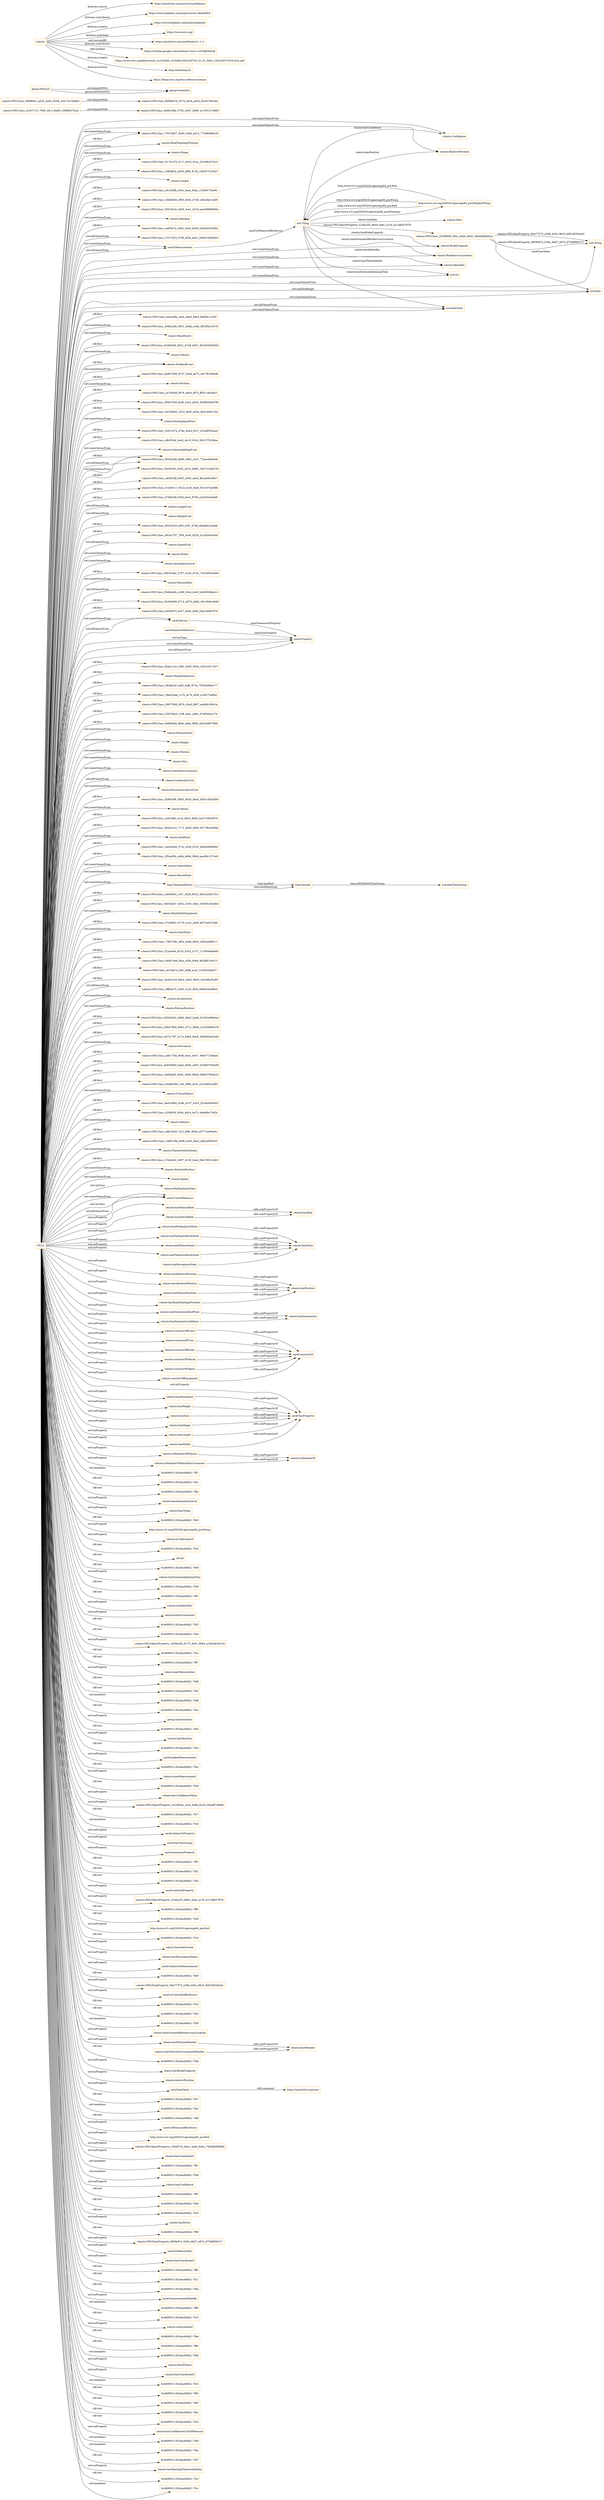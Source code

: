 digraph ar2dtool_diagram { 
rankdir=LR;
size="1501"
node [shape = rectangle, color="orange"]; "s4auto:Confidence" "s4auto:OWLClass_7507dd57_9c90_44e6_a415_770e8066fcc9" "s4auto:RoadTopologyPosition" "s4auto:Shape" "s4auto:OWLClass_917b1f76_f117_4910_91ac_2519f8c07dc3" "s4auto:OWLClass_be6b198e_5792_4367_8dd0_e1193127a9d0" "s4auto:OWLClass_15fb483a_e638_4f66_813b_1d6257210b27" "s4auto:Length" "s4auto:OWLClass_a61c93fb_45ce_4eae_94ac_15200c75ee91" "s4auto:OWLClass_3bfa8d5b_36f3_465e_b7e0_cbbcdbb14af9" "s4auto:OWLClass_35018e3e_3a05_4ce1_b21d_aecb99889b6a" "s4auto:Heading" "s4auto:OWLClass_ca6f3e72_e492_4e42_bb50_b3befd5200b2" "s4auto:OWLClass_7227c333_67f8_4f2d_a0e1_208d15683bb5" "saref:Measurement" "s4auto:OWLClass_b2aecf6a_cbcb_46a6_89e3_ffaf56c1c350" "s4auto:OWLClass_836b22f0_3931_44dd_a18b_4f52f5d10379" "s4auto:RoadEntity" "s4auto:OWLClass_81fdb39d_0931_47a8_b051_9516044569d5" "s4auto:Vehicle" "s4auto:NotifiedEvent" "s4auto:OWLClass_8b969e76_5374_4dc6_a45d_f32e5769cafa" "s4auto:OWLClass_bb857606_8737_45ad_ae73_c8c7f91884d8" "s4auto:Position" "s4auto:OWLClass_ce70b5bf_f678_4d04_8f7e_ff5b116b49a3" "s4auto:OWLClass_495b7639_fa49_44c2_a634_3838926ad786" "s4auto:OWLClass_04329a05_2232_4bf5_b0a8_ded14fee7c24" "s4auto:ParkingSpotPoint" "s4auto:OWLClass_32021b7a_e7be_4a44_9c27_d1ea8f53eaa4" "s4auto:OWLClass_efb5f3dd_4e42_4e19_91b3_f451575038ea" "s4auto:VulnerableRoadUser" "http://www.w3.org/2003/01/geo/wgs84_pos#SpatialThing" "s4auto:OWLClass_0f32b2d8_db89_4881_ace7_72cace8ba5de" "time:Instant" "s4auto:OWLClass_50c8f1b0_b382_4232_b895_16b7210ad7d3" "s4auto:OWLClass_ab8202ff_e405_4365_abc8_8fc24e9c38b7" "s4auto:OWLClass_51b26c11_9322_4c2b_8eaf_551547ee4dfb" "s4auto:OWLClass_b7b8e4f0_00ef_4ec3_8706_a3a35e4aebd0" "s4auto:LengthUnit" "s4auto:HeightUnit" "s4auto:OWLClass_8f320229_ef05_43f1_9766_80adb01eada6" "s4auto:OWLClass_942e2767_7f64_4ce0_822b_2cc26c6a540d" "s4auto:SpeedUnit" "s4auto:Width" "s4auto:RelativePosition" "s4auto:AutomationLevel" "s4auto:OWLClass_59b3b3ba_5757_41b5_8741_7e226853e49e" "s4auto:PlatoonRole" "s4auto:OWLClass_30dd4a6b_a368_45c4_bcb0_b2d8300ba2c1" "s4auto:OWLClass_92454d09_d714_4870_a8d4_c8c16bbc49d8" "s4auto:OWLClass_f4d3087f_4c57_4b40_bbf0_59a10d4f1876" "saref:Device" "s4auto:OWLClass_62ab1c22_189c_4445_85ee_1ef1e2d17b57" "s4auto:RoadSideSensor" "s4auto:OWLClass_083fab3f_ca95_4af8_873e_7563bd6bec77" "s4auto:OWLClass_094f68a1_a622_4a62_9298_43b74210b8a4" "s4auto:BrakeCapacity" "s4auto:OWLClass_28e02d4d_1c7b_4c7b_af28_cc59c73a9fa1" "s4auto:OWLClass_268735bf_d97b_43a0_80f7_ead69c3861fa" "saref:FeatureOfInterest" "s4auto:OWLClass_55978b20_33ff_44a1_a09c_974f509cc274" "s4auto:OWLClass_8ef04dbb_f94e_4dae_8bf0_cb63cd807909" "s4auto:PlatoonState" "s4auto:OWLClass_2cc57115_7965_4f13_9ad6_139fbf337b2e" "s4auto:Height" "s4auto:Platoon" "s4auto:Size" "s4auto:Role" "s4auto:VehicleEnvironment" "saref:Property" "s4auto:CardinalityUnit" "s4auto:ElectronicControlUnit" "s4auto:OWLClass_d2f64388_08b5_4626_8be5_bf2614562bb8" "s4auto:Route" "s4auto:OWLClass_a2818dfc_41cf_4923_9680_ba37180e5970" "s4auto:OWLClass_2945d1e2_7172_4b82_869f_0b779bc9496b" "s4auto:EndPoint" "s4auto:OWLClass_1ab43a6d_571a_434f_9152_bdeb0fb96694" "s4auto:OWLClass_3f5ca29b_a4bb_4d64_89b4_aac68c137c49" "s4auto:VehicleRole" "s4auto:RoutePoint" "time:TemporalEntity" "s4auto:OWLClass_ca926664_1ef7_4528_8022_66d1d26b701e" "s4auto:OWLClass_04b546d7_4632_4354_b9a1_00058c30a662" "s4auto:RoadSideEquipment" "s4auto:OWLClass_07a59fd1_8778_41b1_a40f_497242d7cfab" "s4auto:StartPoint" "s4auto:OWLClass_7f65788c_8f5a_4c8b_89c8_1f924c8ef511" "s4auto:OWLClass_f12ac0e6_d518_41b2_a737_112009debde8" "s4auto:OWLClass_94907a46_9fca_42fb_9c66_8626fb7ee513" "s4auto:OWLClass_eb1fda7a_fc6c_4dfb_ac2f_1ce59234bc97" "s4auto:OWLClass_8cd541c9_9bb2_49a5_9820_43c0dbcf5a60" "s4auto:OWLClass_9ffbba79_32b5_41e3_9f34_6d82b4c49fe0" "geosp:Geometry" "s4auto:Acceleration" "s4auto:PlatoonPosition" "s4auto:OWLClass_8d26a591_bd0b_48a3_ba4b_61932a89dcbd" "s4auto:OWLClass_26b47864_9eb3_4711_89a6_c23244800e78" "s4auto:OWLClass_be7c1797_e17e_4904_8dc6_3b99926e33dd" "s4auto:Movement" "s4auto:RendezvousLocation" "s4auto:OWLClass_a58175fa_904f_4ee1_9c97_39b077249abf" "s4auto:OWLClass_4e93090d_5aeb_4946_a593_25268703bb08" "s4auto:Identifier" "geosp:Feature" "s4auto:OWLClass_3ef5abd6_4002_4095_96dd_008e5780e633" "s4auto:OWLClass_92dab589_1afc_4f99_a53c_031ddf5a1d85" "s4auto:CriticalObject" "s4auto:OWLClass_9ad3360e_429a_4107_a353_2f10a459de05" "s4auto:OWLClass_c25f950f_505d_4814_be70_0de84bc70d3c" "s4auto:Address" "s4auto:OWLClass_e6b10e5f_1fc3_49fe_995b_d2771ae66e91" "s4auto:OWLClass_34f8159d_60f8_42d5_9ee3_ef6ca0f3823f" "s4auto:OWLClass_553f9409_f262_4ed9_a940_180eb68bbb2a" "s4auto:PlatoonVehicleState" "s4auto:OWLClass_c74dee04_0497_4156_bcad_06a79021d4b3" "s4auto:AbsolutePosition" "s4auto:Speed" "s4auto:ParkingSpotState" "saref:UnitOfMeasure" ; /*classes style*/
	"s4auto:hasPlatoonRole" -> "s4auto:hasRole" [ label = "rdfs:subPropertyOf" ];
	"s4auto:hasParkingSpotState" -> "s4auto:hasState" [ label = "rdfs:subPropertyOf" ];
	"s4auto:hasPlatoonPosition" -> "s4auto:hasPosition" [ label = "rdfs:subPropertyOf" ];
	"s4auto:hasDestinationEndPoint" -> "s4auto:hasDestination" [ label = "rdfs:subPropertyOf" ];
	"s4auto:consistsOfEvent" -> "saref:consistsOf" [ label = "rdfs:subPropertyOf" ];
	"s4auto:hasSize" -> "saref:hasProperty" [ label = "rdfs:subPropertyOf" ];
	"geosp:Feature" -> "geosp:Geometry" [ label = "owl:disjointWith" ];
	"s4auto:OWLClass_2cc57115_7965_4f13_9ad6_139fbf337b2e" -> "s4auto:OWLClass_be6b198e_5792_4367_8dd0_e1193127a9d0" [ label = "owl:disjointWith" ];
	"s4auto:" -> "https://saref.etsi.org/sources/saref4auto/" [ label = "dcterms:source" ];
	"s4auto:" -> "https://www.linkedin.com/in/pol-torres-46a83863/" [ label = "dcterms:contributor" ];
	"s4auto:" -> "https://www.linkedin.com/in/lauradaniele" [ label = "dcterms:creator" ];
	"s4auto:" -> "https://www.etsi.org/" [ label = "dcterms:publisher" ];
	"s4auto:" -> "https://saref.etsi.org/saref4auto/v1.1.1/" [ label = "owl:versionIRI" ];
	"s4auto:" -> "https://scholar.google.com/citations?user=coCDIj8AAAAJ" [ label = "dcterms:contributor" ];
	"s4auto:" -> "https://www.etsi.org/deliver/etsi_ts/103400_103499/10341007/01.01.01_60/ts_10341007v010101p.pdf" [ label = "rdfs:seeAlso" ];
	"s4auto:" -> "http://netellany.fr/" [ label = "dcterms:creator" ];
	"s4auto:" -> "https://forge.etsi.org/etsi-software-license" [ label = "dcterms:license" ];
	"s4auto:consistsOfUser" -> "saref:consistsOf" [ label = "rdfs:subPropertyOf" ];
	"s4auto:hasRoadTopologyPosition" -> "s4auto:hasPosition" [ label = "rdfs:subPropertyOf" ];
	"s4auto:hasShape" -> "saref:hasProperty" [ label = "rdfs:subPropertyOf" ];
	"s4auto:hasLength" -> "saref:hasProperty" [ label = "rdfs:subPropertyOf" ];
	"s4auto:hasParkingVehicleState" -> "s4auto:hasState" [ label = "rdfs:subPropertyOf" ];
	"s4auto:hasPlatoonState" -> "s4auto:hasState" [ label = "rdfs:subPropertyOf" ];
	"s4auto:isMemberOfPlatoon" -> "s4auto:isMemberOf" [ label = "rdfs:subPropertyOf" ];
	"s4auto:hasWidth" -> "saref:hasProperty" [ label = "rdfs:subPropertyOf" ];
	"s4auto:consistsOfEntity" -> "saref:consistsOf" [ label = "rdfs:subPropertyOf" ];
	"s4auto:hasPlatoonVehicleState" -> "s4auto:hasState" [ label = "rdfs:subPropertyOf" ];
	"s4auto:hasDestinationAddress" -> "s4auto:hasDestination" [ label = "rdfs:subPropertyOf" ];
	"NULL" -> "6c469955:18244a408d2:-7ff1" [ label = "owl:members" ];
	"NULL" -> "6c469955:18244a408d2:-7fe1" [ label = "rdf:rest" ];
	"NULL" -> "6c469955:18244a408d2:-7ffa" [ label = "rdf:rest" ];
	"NULL" -> "s4auto:hasAutomationLevel" [ label = "owl:onProperty" ];
	"NULL" -> "s4auto:OWLClass_942e2767_7f64_4ce0_822b_2cc26c6a540d" [ label = "rdf:first" ];
	"NULL" -> "s4auto:hasOrigin" [ label = "owl:onProperty" ];
	"NULL" -> "s4auto:NotifiedEvent" [ label = "owl:someValuesFrom" ];
	"NULL" -> "s4auto:hasPlatoonState" [ label = "owl:onProperty" ];
	"NULL" -> "s4auto:HeightUnit" [ label = "owl:allValuesFrom" ];
	"NULL" -> "s4auto:OWLClass_8cd541c9_9bb2_49a5_9820_43c0dbcf5a60" [ label = "rdf:first" ];
	"NULL" -> "s4auto:Address" [ label = "owl:someValuesFrom" ];
	"NULL" -> "6c469955:18244a408d2:-7fe5" [ label = "rdf:rest" ];
	"NULL" -> "http://www.w3.org/2003/01/geo/wgs84_pos#long" [ label = "owl:onProperty" ];
	"NULL" -> "s4auto:isCollectionOf" [ label = "owl:onProperty" ];
	"NULL" -> "6c469955:18244a408d2:-7fc4" [ label = "rdf:rest" ];
	"NULL" -> "s4auto:Shape" [ label = "owl:someValuesFrom" ];
	"NULL" -> "rdf:nil" [ label = "rdf:rest" ];
	"NULL" -> "s4auto:NotifiedEvent" [ label = "rdf:first" ];
	"NULL" -> "s4auto:PlatoonPosition" [ label = "owl:someValuesFrom" ];
	"NULL" -> "6c469955:18244a408d2:-7fe9" [ label = "rdf:rest" ];
	"NULL" -> "s4auto:hasEstimatedJoiningTime" [ label = "owl:onProperty" ];
	"NULL" -> "s4auto:OWLClass_62ab1c22_189c_4445_85ee_1ef1e2d17b57" [ label = "rdf:first" ];
	"NULL" -> "s4auto:OWLClass_c74dee04_0497_4156_bcad_06a79021d4b3" [ label = "rdf:first" ];
	"NULL" -> "s4auto:OWLClass_07a59fd1_8778_41b1_a40f_497242d7cfab" [ label = "rdf:first" ];
	"NULL" -> "6c469955:18244a408d2:-7fc8" [ label = "rdf:rest" ];
	"NULL" -> "6c469955:18244a408d2:-7ff3" [ label = "rdf:rest" ];
	"NULL" -> "s4auto:hasIdentifier" [ label = "owl:onProperty" ];
	"NULL" -> "s4auto:hasEnvironment" [ label = "owl:onProperty" ];
	"NULL" -> "6c469955:18244a408d2:-7fd2" [ label = "rdf:rest" ];
	"NULL" -> "6c469955:18244a408d2:-7feb" [ label = "rdf:rest" ];
	"NULL" -> "s4auto:OWLClass_8f320229_ef05_43f1_9766_80adb01eada6" [ label = "rdf:first" ];
	"NULL" -> "s4auto:Heading" [ label = "owl:someValuesFrom" ];
	"NULL" -> "s4auto:OWLObjectProperty_1828ea5b_6175_4e01_88e4_a1b9cab3b318" [ label = "owl:onProperty" ];
	"NULL" -> "6c469955:18244a408d2:-7fca" [ label = "rdf:rest" ];
	"NULL" -> "s4auto:OWLClass_3ef5abd6_4002_4095_96dd_008e5780e633" [ label = "rdf:first" ];
	"NULL" -> "s4auto:OWLClass_ab8202ff_e405_4365_abc8_8fc24e9c38b7" [ label = "rdf:first" ];
	"NULL" -> "s4auto:OWLClass_0f32b2d8_db89_4881_ace7_72cace8ba5de" [ label = "rdf:first" ];
	"NULL" -> "6c469955:18244a408d2:-7ff7" [ label = "rdf:rest" ];
	"NULL" -> "s4auto:hasPlatoonIndex" [ label = "owl:onProperty" ];
	"NULL" -> "s4auto:hasSize" [ label = "owl:onProperty" ];
	"NULL" -> "6c469955:18244a408d2:-7fd6" [ label = "rdf:rest" ];
	"NULL" -> "s4auto:hasShape" [ label = "owl:onProperty" ];
	"NULL" -> "6c469955:18244a408d2:-7fef" [ label = "rdf:rest" ];
	"NULL" -> "6c469955:18244a408d2:-7fd8" [ label = "owl:members" ];
	"NULL" -> "6c469955:18244a408d2:-7fce" [ label = "rdf:rest" ];
	"NULL" -> "s4auto:ParkingSpotPoint" [ label = "owl:someValuesFrom" ];
	"NULL" -> "geosp:hasGeometry" [ label = "owl:onProperty" ];
	"NULL" -> "s4auto:OWLClass_b2aecf6a_cbcb_46a6_89e3_ffaf56c1c350" [ label = "rdf:first" ];
	"NULL" -> "s4auto:hasWidth" [ label = "owl:onProperty" ];
	"NULL" -> "6c469955:18244a408d2:-7fe0" [ label = "rdf:rest" ];
	"NULL" -> "saref:Device" [ label = "owl:allValuesFrom" ];
	"NULL" -> "s4auto:hasMovement" [ label = "owl:onProperty" ];
	"NULL" -> "s4auto:VulnerableRoadUser" [ label = "owl:someValuesFrom" ];
	"NULL" -> "xsd:float" [ label = "owl:onDataRange" ];
	"NULL" -> "s4auto:OWLClass_34f8159d_60f8_42d5_9ee3_ef6ca0f3823f" [ label = "rdf:first" ];
	"NULL" -> "s4auto:hasPlatoonVehicleState" [ label = "owl:onProperty" ];
	"NULL" -> "s4auto:OWLClass_eb1fda7a_fc6c_4dfb_ac2f_1ce59234bc97" [ label = "rdf:first" ];
	"NULL" -> "s4auto:OWLClass_81fdb39d_0931_47a8_b051_9516044569d5" [ label = "rdf:first" ];
	"NULL" -> "s4auto:hasMaxSize" [ label = "owl:onProperty" ];
	"NULL" -> "6c469955:18244a408d2:-7fe4" [ label = "rdf:rest" ];
	"NULL" -> "s4auto:ParkingSpotState" [ label = "owl:onClass" ];
	"NULL" -> "s4auto:OWLClass_9ffbba79_32b5_41e3_9f34_6d82b4c49fe0" [ label = "owl:allValuesFrom" ];
	"NULL" -> "saref:makesMeasurement" [ label = "owl:onProperty" ];
	"NULL" -> "s4auto:OWLClass_0f32b2d8_db89_4881_ace7_72cace8ba5de" [ label = "owl:allValuesFrom" ];
	"NULL" -> "6c469955:18244a408d2:-7fdc" [ label = "rdf:rest" ];
	"NULL" -> "xsd:string" [ label = "owl:someValuesFrom" ];
	"NULL" -> "s4auto:hasParkingSpotState" [ label = "owl:onProperty" ];
	"NULL" -> "s4auto:isMemberOfPlatoon" [ label = "owl:onProperty" ];
	"NULL" -> "s4auto:usesMeasurement" [ label = "owl:onProperty" ];
	"NULL" -> "s4auto:PlatoonState" [ label = "owl:someValuesFrom" ];
	"NULL" -> "s4auto:Size" [ label = "owl:someValuesFrom" ];
	"NULL" -> "s4auto:OWLClass_7227c333_67f8_4f2d_a0e1_208d15683bb5" [ label = "owl:allValuesFrom" ];
	"NULL" -> "s4auto:Speed" [ label = "owl:someValuesFrom" ];
	"NULL" -> "6c469955:18244a408d2:-7fe8" [ label = "rdf:rest" ];
	"NULL" -> "s4auto:OWLClass_efb5f3dd_4e42_4e19_91b3_f451575038ea" [ label = "rdf:first" ];
	"NULL" -> "s4auto:hasConfidenceValue" [ label = "owl:onProperty" ];
	"NULL" -> "s4auto:OWLObjectProperty_c016f3d4_1a3a_4a8b_b22d_56aaff72f689" [ label = "owl:onProperty" ];
	"NULL" -> "6c469955:18244a408d2:-7fc7" [ label = "rdf:rest" ];
	"NULL" -> "6c469955:18244a408d2:-7fc6" [ label = "owl:members" ];
	"NULL" -> "saref:relatesToProperty" [ label = "owl:onProperty" ];
	"NULL" -> "s4auto:consistsOfVehicle" [ label = "owl:onProperty" ];
	"NULL" -> "saref:hasTimestamp" [ label = "owl:onProperty" ];
	"NULL" -> "saref:measuresProperty" [ label = "owl:onProperty" ];
	"NULL" -> "s4auto:hasRoadTopologyPosition" [ label = "owl:onProperty" ];
	"NULL" -> "6c469955:18244a408d2:-7ff2" [ label = "rdf:rest" ];
	"NULL" -> "s4auto:Acceleration" [ label = "owl:someValuesFrom" ];
	"NULL" -> "6c469955:18244a408d2:-7fd1" [ label = "rdf:rest" ];
	"NULL" -> "6c469955:18244a408d2:-7fea" [ label = "rdf:rest" ];
	"NULL" -> "saref:controlsProperty" [ label = "owl:onProperty" ];
	"NULL" -> "s4auto:RoadEntity" [ label = "owl:someValuesFrom" ];
	"NULL" -> "s4auto:consistsOfEntity" [ label = "owl:onProperty" ];
	"NULL" -> "xsd:dateTime" [ label = "owl:someValuesFrom" ];
	"NULL" -> "s4auto:OWLObjectProperty_e1bbccf3_d604_4a6c_a130_e2148e0787fc" [ label = "owl:onProperty" ];
	"NULL" -> "s4auto:OWLClass_26b47864_9eb3_4711_89a6_c23244800e78" [ label = "rdf:first" ];
	"NULL" -> "s4auto:Height" [ label = "owl:someValuesFrom" ];
	"NULL" -> "6c469955:18244a408d2:-7ff6" [ label = "rdf:rest" ];
	"NULL" -> "saref:Property" [ label = "owl:onClass" ];
	"NULL" -> "s4auto:OWLClass_f12ac0e6_d518_41b2_a737_112009debde8" [ label = "rdf:first" ];
	"NULL" -> "s4auto:OWLClass_ca926664_1ef7_4528_8022_66d1d26b701e" [ label = "rdf:first" ];
	"NULL" -> "6c469955:18244a408d2:-7fd5" [ label = "rdf:rest" ];
	"NULL" -> "s4auto:OWLClass_35018e3e_3a05_4ce1_b21d_aecb99889b6a" [ label = "rdf:first" ];
	"NULL" -> "s4auto:BrakeCapacity" [ label = "owl:someValuesFrom" ];
	"NULL" -> "http://www.w3.org/2003/01/geo/wgs84_pos#alt" [ label = "owl:onProperty" ];
	"NULL" -> "6c469955:18244a408d2:-7fcd" [ label = "rdf:rest" ];
	"NULL" -> "saref:Property" [ label = "owl:someValuesFrom" ];
	"NULL" -> "saref:Device" [ label = "owl:someValuesFrom" ];
	"NULL" -> "s4syst:hasSubSystem" [ label = "owl:onProperty" ];
	"NULL" -> "s4auto:OWLClass_f4d3087f_4c57_4b40_bbf0_59a10d4f1876" [ label = "rdf:first" ];
	"NULL" -> "s4auto:OWLClass_495b7639_fa49_44c2_a634_3838926ad786" [ label = "rdf:first" ];
	"NULL" -> "s4auto:hasDescriptionName" [ label = "owl:onProperty" ];
	"NULL" -> "s4auto:OWLClass_be7c1797_e17e_4904_8dc6_3b99926e33dd" [ label = "rdf:first" ];
	"NULL" -> "s4auto:Vehicle" [ label = "owl:someValuesFrom" ];
	"NULL" -> "saref:relatesToMeasurement" [ label = "owl:onProperty" ];
	"NULL" -> "6c469955:18244a408d2:-7fd9" [ label = "rdf:rest" ];
	"NULL" -> "s4auto:OWLDataProperty_60a77575_e39d_454c_96c5_66f14035eb2e" [ label = "owl:onProperty" ];
	"NULL" -> "s4auto:Confidence" [ label = "owl:someValuesFrom" ];
	"NULL" -> "s4auto:OWLClass_8ef04dbb_f94e_4dae_8bf0_cb63cd807909" [ label = "rdf:first" ];
	"NULL" -> "s4auto:hasHeight" [ label = "owl:onProperty" ];
	"NULL" -> "s4auto:OWLClass_917b1f76_f117_4910_91ac_2519f8c07dc3" [ label = "rdf:first" ];
	"NULL" -> "saref:isControlledByDevice" [ label = "owl:onProperty" ];
	"NULL" -> "6c469955:18244a408d2:-7fc2" [ label = "rdf:rest" ];
	"NULL" -> "s4auto:OWLClass_04b546d7_4632_4354_b9a1_00058c30a662" [ label = "rdf:first" ];
	"NULL" -> "s4auto:OWLClass_2945d1e2_7172_4b82_869f_0b779bc9496b" [ label = "rdf:first" ];
	"NULL" -> "6c469955:18244a408d2:-7fe3" [ label = "rdf:rest" ];
	"NULL" -> "s4auto:OWLClass_8d26a591_bd0b_48a3_ba4b_61932a89dcbd" [ label = "rdf:first" ];
	"NULL" -> "6c469955:18244a408d2:-7fd0" [ label = "owl:members" ];
	"NULL" -> "s4auto:AbsolutePosition" [ label = "owl:someValuesFrom" ];
	"NULL" -> "s4auto:Width" [ label = "owl:someValuesFrom" ];
	"NULL" -> "s4auto:PlatoonVehicleState" [ label = "owl:someValuesFrom" ];
	"NULL" -> "s4auto:hasEstimatedRendezvousLocation" [ label = "owl:onProperty" ];
	"NULL" -> "time:TemporalEntity" [ label = "owl:someValuesFrom" ];
	"NULL" -> "s4auto:OWLClass_50c8f1b0_b382_4232_b895_16b7210ad7d3" [ label = "rdf:first" ];
	"NULL" -> "s4auto:hasPlatoonMember" [ label = "owl:onProperty" ];
	"NULL" -> "s4auto:OWLClass_083fab3f_ca95_4af8_873e_7563bd6bec77" [ label = "rdf:first" ];
	"NULL" -> "6c469955:18244a408d2:-7fdb" [ label = "rdf:rest" ];
	"NULL" -> "s4auto:hasBrakeCapacity" [ label = "owl:onProperty" ];
	"NULL" -> "s4auto:hasPlatoonPosition" [ label = "owl:onProperty" ];
	"NULL" -> "s4auto:SpeedUnit" [ label = "owl:allValuesFrom" ];
	"NULL" -> "s4auto:consistsOfObject" [ label = "owl:onProperty" ];
	"NULL" -> "s4auto:detectsPosition" [ label = "owl:onProperty" ];
	"NULL" -> "s4auto:OWLClass_c25f950f_505d_4814_be70_0de84bc70d3c" [ label = "rdf:first" ];
	"NULL" -> "s4auto:OWLClass_bb857606_8737_45ad_ae73_c8c7f91884d8" [ label = "rdf:first" ];
	"NULL" -> "s4auto:hasRelativePosition" [ label = "owl:onProperty" ];
	"NULL" -> "saref:hasValue" [ label = "owl:onProperty" ];
	"NULL" -> "6c469955:18244a408d2:-7fe7" [ label = "rdf:rest" ];
	"NULL" -> "s4auto:OWLClass_7507dd57_9c90_44e6_a415_770e8066fcc9" [ label = "owl:someValuesFrom" ];
	"NULL" -> "s4auto:PlatoonRole" [ label = "owl:someValuesFrom" ];
	"NULL" -> "6c469955:18244a408d2:-7fe2" [ label = "owl:members" ];
	"NULL" -> "6c469955:18244a408d2:-7fdf" [ label = "rdf:rest" ];
	"NULL" -> "s4auto:Route" [ label = "owl:someValuesFrom" ];
	"NULL" -> "saref:isMeasuredByDevice" [ label = "owl:onProperty" ];
	"NULL" -> "xsd:int" [ label = "owl:someValuesFrom" ];
	"NULL" -> "s4auto:hasLength" [ label = "owl:onProperty" ];
	"NULL" -> "http://www.w3.org/2003/01/geo/wgs84_pos#lat" [ label = "owl:onProperty" ];
	"NULL" -> "s4auto:OWLClass_32021b7a_e7be_4a44_9c27_d1ea8f53eaa4" [ label = "rdf:first" ];
	"NULL" -> "s4auto:OWLClass_94907a46_9fca_42fb_9c66_8626fb7ee513" [ label = "rdf:first" ];
	"NULL" -> "s4auto:OWLClass_9ad3360e_429a_4107_a353_2f10a459de05" [ label = "rdf:first" ];
	"NULL" -> "s4auto:OWLClass_268735bf_d97b_43a0_80f7_ead69c3861fa" [ label = "rdf:first" ];
	"NULL" -> "s4auto:ElectronicControlUnit" [ label = "owl:someValuesFrom" ];
	"NULL" -> "s4auto:StartPoint" [ label = "owl:someValuesFrom" ];
	"NULL" -> "s4auto:OWLObjectProperty_10d4f71b_6da1_4eb5_840c_760db83f999d" [ label = "owl:onProperty" ];
	"NULL" -> "s4auto:hasCoordinateY" [ label = "owl:onProperty" ];
	"NULL" -> "6c469955:18244a408d2:-7ffc" [ label = "owl:members" ];
	"NULL" -> "6c469955:18244a408d2:-7fdd" [ label = "owl:members" ];
	"NULL" -> "s4auto:hasConfidence" [ label = "owl:onProperty" ];
	"NULL" -> "6c469955:18244a408d2:-7ff5" [ label = "rdf:rest" ];
	"NULL" -> "s4auto:OWLClass_d2f64388_08b5_4626_8be5_bf2614562bb8" [ label = "rdf:first" ];
	"NULL" -> "s4auto:OWLClass_59b3b3ba_5757_41b5_8741_7e226853e49e" [ label = "rdf:first" ];
	"NULL" -> "6c469955:18244a408d2:-7fed" [ label = "rdf:rest" ];
	"NULL" -> "xsd:dateTime" [ label = "owl:allValuesFrom" ];
	"NULL" -> "s4auto:hasDestinationAddress" [ label = "owl:onProperty" ];
	"NULL" -> "s4auto:OWLClass_28e02d4d_1c7b_4c7b_af28_cc59c73a9fa1" [ label = "rdf:first" ];
	"NULL" -> "saref:Measurement" [ label = "owl:allValuesFrom" ];
	"NULL" -> "s4auto:OWLClass_1ab43a6d_571a_434f_9152_bdeb0fb96694" [ label = "rdf:first" ];
	"NULL" -> "6c469955:18244a408d2:-7fc9" [ label = "rdf:rest" ];
	"NULL" -> "s4auto:OWLClass_a61c93fb_45ce_4eae_94ac_15200c75ee91" [ label = "rdf:first" ];
	"NULL" -> "saref:UnitOfMeasure" [ label = "owl:someValuesFrom" ];
	"NULL" -> "saref:Measurement" [ label = "owl:someValuesFrom" ];
	"NULL" -> "s4auto:OWLClass_ca6f3e72_e492_4e42_bb50_b3befd5200b2" [ label = "rdf:first" ];
	"NULL" -> "s4auto:Identifier" [ label = "owl:someValuesFrom" ];
	"NULL" -> "s4auto:hasRoute" [ label = "owl:onProperty" ];
	"NULL" -> "6c469955:18244a408d2:-7ff9" [ label = "rdf:rest" ];
	"NULL" -> "s4auto:OWLClass_3f5ca29b_a4bb_4d64_89b4_aac68c137c49" [ label = "rdf:first" ];
	"NULL" -> "s4auto:isMemberOfVehicleEnvironment" [ label = "owl:onProperty" ];
	"NULL" -> "s4auto:hasDestinationEndPoint" [ label = "owl:onProperty" ];
	"NULL" -> "s4auto:OWLDataProperty_f859b87a_028e_46d7_a87e_d75bf80fe7c7" [ label = "owl:onProperty" ];
	"NULL" -> "s4auto:CriticalObject" [ label = "owl:someValuesFrom" ];
	"NULL" -> "s4auto:RendezvousLocation" [ label = "owl:someValuesFrom" ];
	"NULL" -> "s4auto:OWLClass_4e93090d_5aeb_4946_a593_25268703bb08" [ label = "rdf:first" ];
	"NULL" -> "s4auto:RelativePosition" [ label = "owl:someValuesFrom" ];
	"NULL" -> "s4auto:OWLClass_e6b10e5f_1fc3_49fe_995b_d2771ae66e91" [ label = "rdf:first" ];
	"NULL" -> "saref:isMeasuredIn" [ label = "owl:onProperty" ];
	"NULL" -> "s4auto:OWLClass_51b26c11_9322_4c2b_8eaf_551547ee4dfb" [ label = "rdf:first" ];
	"NULL" -> "s4auto:OWLClass_92dab589_1afc_4f99_a53c_031ddf5a1d85" [ label = "rdf:first" ];
	"NULL" -> "s4auto:Movement" [ label = "owl:someValuesFrom" ];
	"NULL" -> "s4auto:hasCoordinateZ" [ label = "owl:onProperty" ];
	"NULL" -> "s4auto:LengthUnit" [ label = "owl:allValuesFrom" ];
	"NULL" -> "s4auto:OWLClass_0f32b2d8_db89_4881_ace7_72cace8ba5de" [ label = "owl:someValuesFrom" ];
	"NULL" -> "6c469955:18244a408d2:-7ffb" [ label = "rdf:rest" ];
	"NULL" -> "s4auto:hasParkingVehicleState" [ label = "owl:onProperty" ];
	"NULL" -> "6c469955:18244a408d2:-7fc1" [ label = "rdf:rest" ];
	"NULL" -> "6c469955:18244a408d2:-7fda" [ label = "rdf:rest" ];
	"NULL" -> "saref:measurementMadeBy" [ label = "owl:onProperty" ];
	"NULL" -> "s4auto:VehicleRole" [ label = "owl:someValuesFrom" ];
	"NULL" -> "6c469955:18244a408d2:-7ff8" [ label = "owl:members" ];
	"NULL" -> "s4auto:RoadTopologyPosition" [ label = "owl:someValuesFrom" ];
	"NULL" -> "s4auto:hasPlatoonRole" [ label = "owl:onProperty" ];
	"NULL" -> "s4auto:consistsOfUser" [ label = "owl:onProperty" ];
	"NULL" -> "saref:UnitOfMeasure" [ label = "owl:onClass" ];
	"NULL" -> "6c469955:18244a408d2:-7fc5" [ label = "rdf:rest" ];
	"NULL" -> "s4syst:subSystemOf" [ label = "owl:onProperty" ];
	"NULL" -> "6c469955:18244a408d2:-7fde" [ label = "rdf:rest" ];
	"NULL" -> "s4auto:OWLClass_7f65788c_8f5a_4c8b_89c8_1f924c8ef511" [ label = "rdf:first" ];
	"NULL" -> "s4auto:hasAbsolutePosition" [ label = "owl:onProperty" ];
	"NULL" -> "s4auto:RoadSideEquipment" [ label = "owl:someValuesFrom" ];
	"NULL" -> "s4auto:hasVehicleRole" [ label = "owl:onProperty" ];
	"NULL" -> "s4auto:OWLClass_ce70b5bf_f678_4d04_8f7e_ff5b116b49a3" [ label = "rdf:first" ];
	"NULL" -> "6c469955:18244a408d2:-7ff0" [ label = "rdf:rest" ];
	"NULL" -> "s4auto:OWLClass_7507dd57_9c90_44e6_a415_770e8066fcc9" [ label = "rdf:first" ];
	"NULL" -> "s4auto:Length" [ label = "owl:someValuesFrom" ];
	"NULL" -> "s4auto:Position" [ label = "owl:someValuesFrom" ];
	"NULL" -> "6c469955:18244a408d2:-7fd4" [ label = "owl:members" ];
	"NULL" -> "xsd:float" [ label = "owl:someValuesFrom" ];
	"NULL" -> "s4auto:OWLClass_3bfa8d5b_36f3_465e_b7e0_cbbcdbb14af9" [ label = "rdf:first" ];
	"NULL" -> "s4auto:hasIDValue" [ label = "owl:onProperty" ];
	"NULL" -> "s4auto:RoadSideSensor" [ label = "rdf:first" ];
	"NULL" -> "s4auto:OWLClass_92454d09_d714_4870_a8d4_c8c16bbc49d8" [ label = "rdf:first" ];
	"NULL" -> "s4auto:hasCoordinateX" [ label = "owl:onProperty" ];
	"NULL" -> "s4auto:OWLClass_04329a05_2232_4bf5_b0a8_ded14fee7c24" [ label = "rdf:first" ];
	"NULL" -> "s4auto:OWLClass_a58175fa_904f_4ee1_9c97_39b077249abf" [ label = "rdf:first" ];
	"NULL" -> "6c469955:18244a408d2:-7fc3" [ label = "owl:members" ];
	"NULL" -> "6c469955:18244a408d2:-7ff4" [ label = "rdf:rest" ];
	"NULL" -> "saref:Property" [ label = "owl:allValuesFrom" ];
	"NULL" -> "6c469955:18244a408d2:-7fd3" [ label = "rdf:rest" ];
	"NULL" -> "6c469955:18244a408d2:-7fec" [ label = "rdf:rest" ];
	"NULL" -> "s4auto:OWLClass_30dd4a6b_a368_45c4_bcb0_b2d8300ba2c1" [ label = "owl:allValuesFrom" ];
	"NULL" -> "saref:UnitOfMeasure" [ label = "owl:allValuesFrom" ];
	"NULL" -> "6c469955:18244a408d2:-7fcb" [ label = "rdf:rest" ];
	"NULL" -> "s4auto:hasConfidenceUnitOfMeasure" [ label = "owl:onProperty" ];
	"NULL" -> "6c469955:18244a408d2:-7fe6" [ label = "owl:members" ];
	"NULL" -> "s4auto:OWLClass_b7b8e4f0_00ef_4ec3_8706_a3a35e4aebd0" [ label = "rdf:first" ];
	"NULL" -> "saref:hasProperty" [ label = "owl:onProperty" ];
	"NULL" -> "6c469955:18244a408d2:-7fee" [ label = "owl:members" ];
	"NULL" -> "s4auto:OWLClass_15fb483a_e638_4f66_813b_1d6257210b27" [ label = "rdf:first" ];
	"NULL" -> "s4auto:RoutePoint" [ label = "owl:someValuesFrom" ];
	"NULL" -> "s4auto:consistsOfEvent" [ label = "owl:onProperty" ];
	"NULL" -> "s4auto:VehicleEnvironment" [ label = "owl:someValuesFrom" ];
	"NULL" -> "s4auto:CardinalityUnit" [ label = "owl:allValuesFrom" ];
	"NULL" -> "6c469955:18244a408d2:-7fd7" [ label = "rdf:rest" ];
	"NULL" -> "s4auto:hasOpeningTimeAvailability" [ label = "owl:onProperty" ];
	"NULL" -> "s4auto:OWLClass_836b22f0_3931_44dd_a18b_4f52f5d10379" [ label = "owl:someValuesFrom" ];
	"NULL" -> "s4auto:AutomationLevel" [ label = "owl:someValuesFrom" ];
	"NULL" -> "6c469955:18244a408d2:-7fcf" [ label = "rdf:rest" ];
	"NULL" -> "s4auto:Platoon" [ label = "owl:someValuesFrom" ];
	"NULL" -> "6c469955:18244a408d2:-7fcc" [ label = "owl:members" ];
	"NULL" -> "s4auto:OWLClass_a2818dfc_41cf_4923_9680_ba37180e5970" [ label = "rdf:first" ];
	"NULL" -> "s4auto:OWLClass_55978b20_33ff_44a1_a09c_974f509cc274" [ label = "rdf:first" ];
	"NULL" -> "s4auto:EndPoint" [ label = "owl:someValuesFrom" ];
	"NULL" -> "s4auto:consistsOfEquipment" [ label = "owl:onProperty" ];
	"s4auto:hasVehicleRole" -> "s4auto:hasRole" [ label = "rdfs:subPropertyOf" ];
	"s4auto:consistsOfEquipment" -> "saref:consistsOf" [ label = "rdfs:subPropertyOf" ];
	"s4auto:isMemberOfVehicleEnvironment" -> "s4auto:isMemberOf" [ label = "rdfs:subPropertyOf" ];
	"saref:hasValue" -> "https://saref.etsi.org/core" [ label = "rdfs:comment" ];
	"s4auto:hasMovement" -> "saref:hasProperty" [ label = "rdfs:subPropertyOf" ];
	"s4auto:hasRelativePosition" -> "s4auto:hasPosition" [ label = "rdfs:subPropertyOf" ];
	"s4auto:hasPlatoonMember" -> "s4auto:hasMember" [ label = "rdfs:subPropertyOf" ];
	"s4auto:OWLClass_094f68a1_a622_4a62_9298_43b74210b8a4" -> "s4auto:OWLClass_8b969e76_5374_4dc6_a45d_f32e5769cafa" [ label = "owl:disjointWith" ];
	"s4auto:hasAbsolutePosition" -> "s4auto:hasPosition" [ label = "rdfs:subPropertyOf" ];
	"s4auto:consistsOfObject" -> "saref:consistsOf" [ label = "rdfs:subPropertyOf" ];
	"s4auto:consistsOfVehicle" -> "saref:consistsOf" [ label = "rdfs:subPropertyOf" ];
	"s4auto:hasVehicleEnvironmentMember" -> "s4auto:hasMember" [ label = "rdfs:subPropertyOf" ];
	"s4auto:hasPerceptionState" -> "s4auto:hasState" [ label = "rdfs:subPropertyOf" ];
	"s4auto:hasHeight" -> "saref:hasProperty" [ label = "rdfs:subPropertyOf" ];
	"owl:Thing" -> "s4auto:RendezvousLocation" [ label = "s4auto:hasEstimatedRendezvousLocation" ];
	"time:TemporalEntity" -> "time:Instant" [ label = "time:hasEnd" ];
	"owl:Thing" -> "s4auto:BrakeCapacity" [ label = "s4auto:hasBrakeCapacity" ];
	"http://www.w3.org/2003/01/geo/wgs84_pos#SpatialThing" -> "owl:Thing" [ label = "http://www.w3.org/2003/01/geo/wgs84_pos#lat" ];
	"owl:Thing" -> "http://www.w3.org/2003/01/geo/wgs84_pos#SpatialThing" [ label = "http://www.w3.org/2003/01/geo/wgs84_pos#location" ];
	"s4auto:OWLClass_553f9409_f262_4ed9_a940_180eb68bbb2a" -> "xsd:string" [ label = "s4auto:OWLDataProperty_60a77575_e39d_454c_96c5_66f14035eb2e" ];
	"geosp:Feature" -> "geosp:Geometry" [ label = "geosp:hasGeometry" ];
	"owl:Thing" -> "xsd:dateTime" [ label = "s4auto:hasEstimatedJoiningTime" ];
	"owl:Thing" -> "s4auto:Confidence" [ label = "s4auto:hasConfidence" ];
	"owl:Thing" -> "s4auto:RelativePosition" [ label = "s4auto:hasPosition" ];
	"owl:Thing" -> "s4auto:OWLClass_553f9409_f262_4ed9_a940_180eb68bbb2a" [ label = "s4auto:OWLObjectProperty_e1bbccf3_d604_4a6c_a130_e2148e0787fc" ];
	"owl:Thing" -> "s4auto:Role" [ label = "s4auto:hasRole" ];
	"owl:Thing" -> "s4auto:Identifier" [ label = "s4auto:hasIdentifier" ];
	"time:TemporalEntity" -> "time:Instant" [ label = "time:hasBeginning" ];
	"http://www.w3.org/2003/01/geo/wgs84_pos#SpatialThing" -> "owl:Thing" [ label = "http://www.w3.org/2003/01/geo/wgs84_pos#long" ];
	"saref:Device" -> "saref:Property" [ label = "saref:measuresProperty" ];
	"s4auto:OWLClass_553f9409_f262_4ed9_a940_180eb68bbb2a" -> "xsd:string" [ label = "s4auto:OWLDataProperty_f859b87a_028e_46d7_a87e_d75bf80fe7c7" ];
	"saref:Measurement" -> "owl:Thing" [ label = "saref:isMeasuredByDevice" ];
	"http://www.w3.org/2003/01/geo/wgs84_pos#SpatialThing" -> "owl:Thing" [ label = "http://www.w3.org/2003/01/geo/wgs84_pos#alt" ];
	"time:Instant" -> "xsd:dateTimeStamp" [ label = "time:inXSDDateTimeStamp" ];
	"owl:Thing" -> "xsd:int" [ label = "s4auto:hasPlatoonIndex" ];
	"s4auto:OWLClass_553f9409_f262_4ed9_a940_180eb68bbb2a" -> "xsd:float" [ label = "saref:hasValue" ];
	"saref:FeatureOfInterest" -> "saref:Property" [ label = "saref:hasProperty" ];

}
